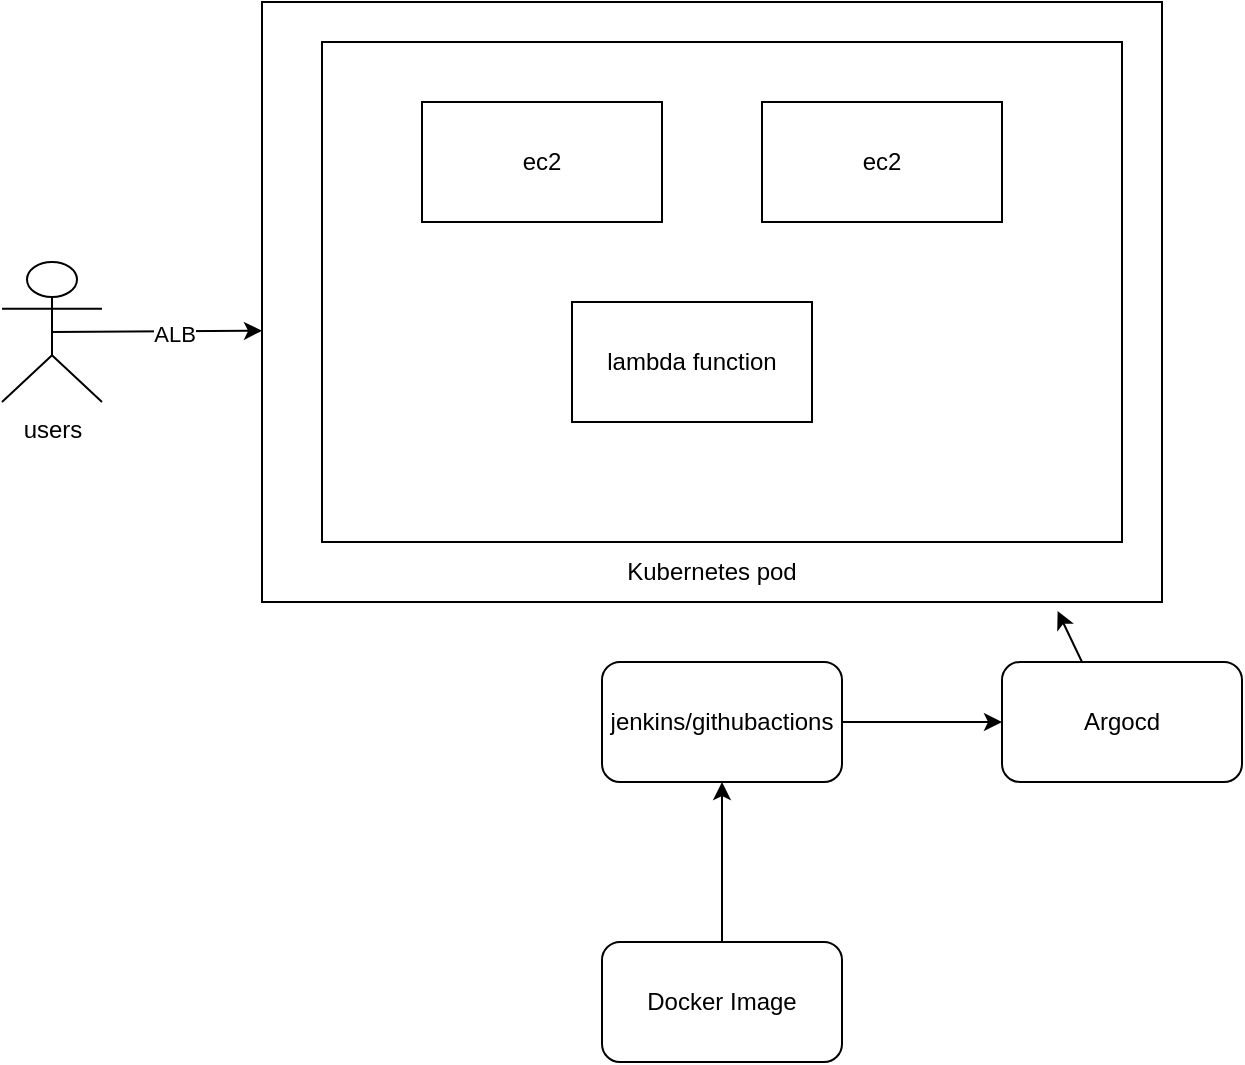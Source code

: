 <mxfile>
    <diagram id="C1clIRnb5KTrQcvJIxrL" name="Page-1">
        <mxGraphModel dx="1133" dy="640" grid="1" gridSize="10" guides="1" tooltips="1" connect="1" arrows="1" fold="1" page="1" pageScale="1" pageWidth="850" pageHeight="1100" math="0" shadow="0">
            <root>
                <mxCell id="0"/>
                <mxCell id="1" parent="0"/>
                <mxCell id="2" value="" style="rounded=0;whiteSpace=wrap;html=1;" vertex="1" parent="1">
                    <mxGeometry x="150" y="20" width="450" height="300" as="geometry"/>
                </mxCell>
                <mxCell id="4" value="users&lt;div&gt;&lt;br&gt;&lt;/div&gt;" style="shape=umlActor;verticalLabelPosition=bottom;verticalAlign=top;html=1;outlineConnect=0;" vertex="1" parent="1">
                    <mxGeometry x="20" y="150" width="50" height="70" as="geometry"/>
                </mxCell>
                <mxCell id="14" value="" style="rounded=0;whiteSpace=wrap;html=1;" vertex="1" parent="1">
                    <mxGeometry x="180" y="40" width="400" height="250" as="geometry"/>
                </mxCell>
                <mxCell id="15" value="Kubernetes pod" style="text;html=1;align=center;verticalAlign=middle;whiteSpace=wrap;rounded=0;" vertex="1" parent="1">
                    <mxGeometry x="280" y="290" width="190" height="30" as="geometry"/>
                </mxCell>
                <mxCell id="16" value="lambda function" style="rounded=0;whiteSpace=wrap;html=1;" vertex="1" parent="1">
                    <mxGeometry x="305" y="170" width="120" height="60" as="geometry"/>
                </mxCell>
                <mxCell id="17" value="ec2" style="rounded=0;whiteSpace=wrap;html=1;" vertex="1" parent="1">
                    <mxGeometry x="400" y="70" width="120" height="60" as="geometry"/>
                </mxCell>
                <mxCell id="18" value="ec2" style="rounded=0;whiteSpace=wrap;html=1;" vertex="1" parent="1">
                    <mxGeometry x="230" y="70" width="120" height="60" as="geometry"/>
                </mxCell>
                <mxCell id="19" style="edgeStyle=none;html=1;exitX=0.5;exitY=0.5;exitDx=0;exitDy=0;exitPerimeter=0;entryX=0;entryY=0.548;entryDx=0;entryDy=0;entryPerimeter=0;" edge="1" parent="1" source="4" target="2">
                    <mxGeometry relative="1" as="geometry"/>
                </mxCell>
                <mxCell id="20" value="ALB" style="edgeLabel;html=1;align=center;verticalAlign=middle;resizable=0;points=[];" vertex="1" connectable="0" parent="19">
                    <mxGeometry x="0.156" y="-1" relative="1" as="geometry">
                        <mxPoint as="offset"/>
                    </mxGeometry>
                </mxCell>
                <mxCell id="31" style="edgeStyle=none;html=1;exitX=0.5;exitY=0;exitDx=0;exitDy=0;entryX=0.5;entryY=1;entryDx=0;entryDy=0;" edge="1" parent="1" source="27" target="28">
                    <mxGeometry relative="1" as="geometry"/>
                </mxCell>
                <mxCell id="27" value="Docker Image" style="rounded=1;whiteSpace=wrap;html=1;" vertex="1" parent="1">
                    <mxGeometry x="320" y="490" width="120" height="60" as="geometry"/>
                </mxCell>
                <mxCell id="33" style="edgeStyle=none;html=1;exitX=1;exitY=0.5;exitDx=0;exitDy=0;" edge="1" parent="1" source="28">
                    <mxGeometry relative="1" as="geometry">
                        <mxPoint x="520" y="380" as="targetPoint"/>
                    </mxGeometry>
                </mxCell>
                <mxCell id="28" value="jenkins/githubactions" style="rounded=1;whiteSpace=wrap;html=1;" vertex="1" parent="1">
                    <mxGeometry x="320" y="350" width="120" height="60" as="geometry"/>
                </mxCell>
                <mxCell id="35" value="" style="edgeStyle=none;html=1;entryX=0.884;entryY=1.015;entryDx=0;entryDy=0;entryPerimeter=0;" edge="1" parent="1" source="34" target="2">
                    <mxGeometry relative="1" as="geometry">
                        <Array as="points">
                            <mxPoint x="560" y="350"/>
                        </Array>
                    </mxGeometry>
                </mxCell>
                <mxCell id="34" value="Argocd" style="rounded=1;whiteSpace=wrap;html=1;" vertex="1" parent="1">
                    <mxGeometry x="520" y="350" width="120" height="60" as="geometry"/>
                </mxCell>
            </root>
        </mxGraphModel>
    </diagram>
</mxfile>